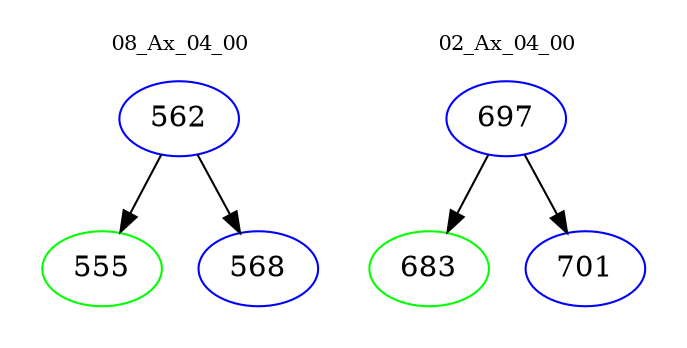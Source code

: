 digraph{
subgraph cluster_0 {
color = white
label = "08_Ax_04_00";
fontsize=10;
T0_562 [label="562", color="blue"]
T0_562 -> T0_555 [color="black"]
T0_555 [label="555", color="green"]
T0_562 -> T0_568 [color="black"]
T0_568 [label="568", color="blue"]
}
subgraph cluster_1 {
color = white
label = "02_Ax_04_00";
fontsize=10;
T1_697 [label="697", color="blue"]
T1_697 -> T1_683 [color="black"]
T1_683 [label="683", color="green"]
T1_697 -> T1_701 [color="black"]
T1_701 [label="701", color="blue"]
}
}
